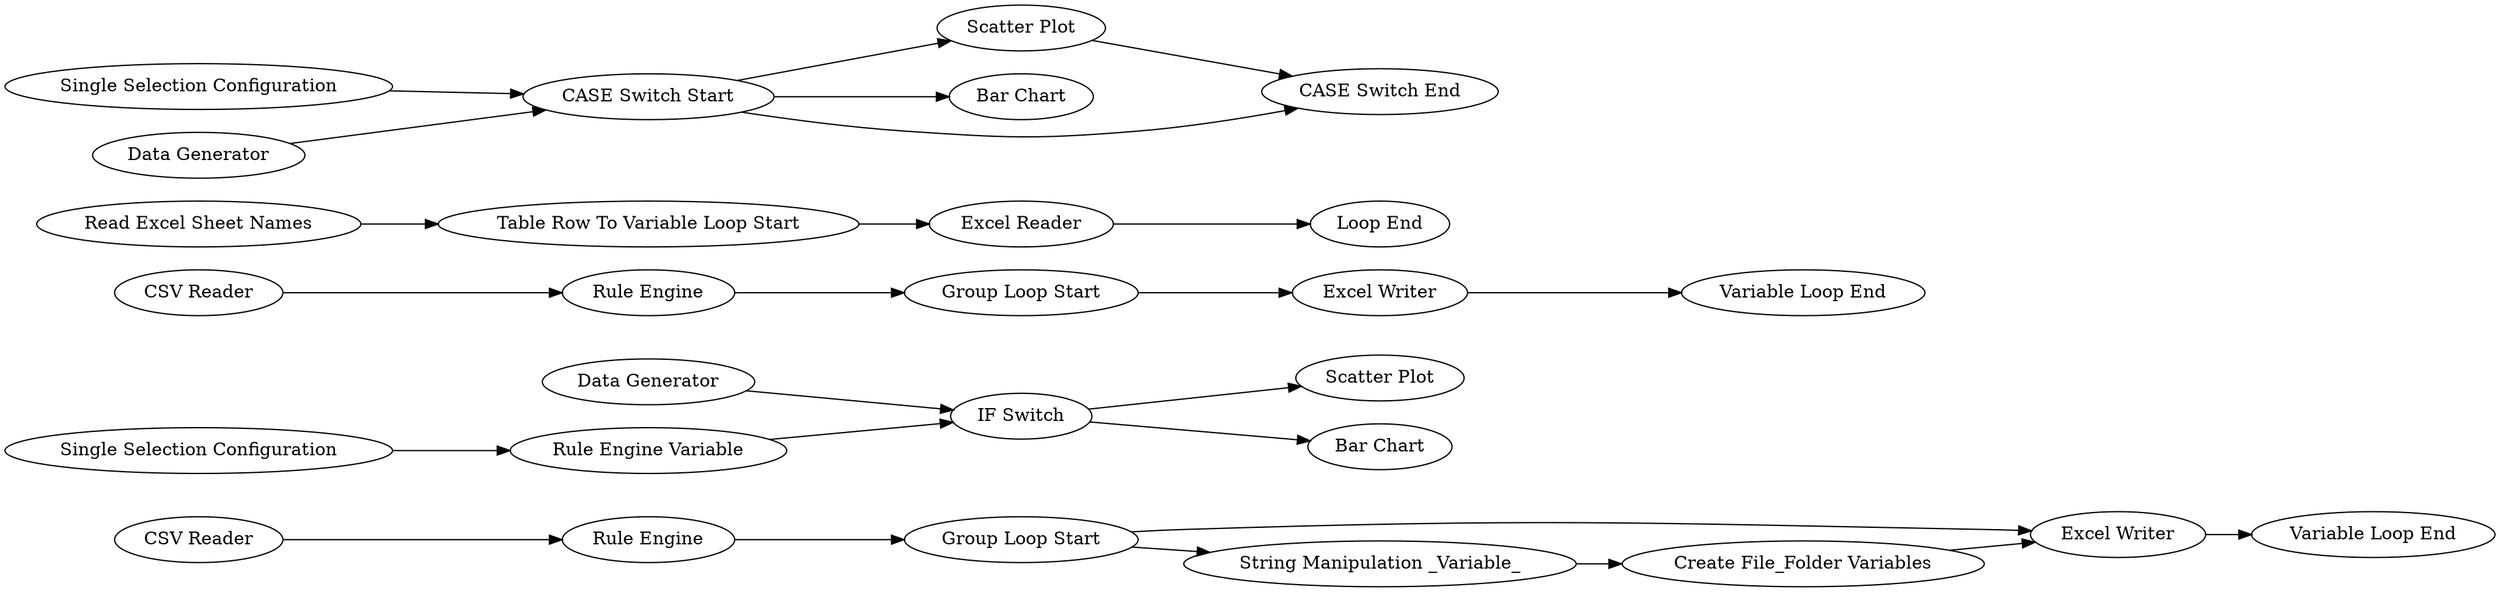 digraph {
	1 [label="CSV Reader"]
	3 [label="Rule Engine"]
	4 [label="Data Generator"]
	5 [label="Scatter Plot"]
	6 [label="Bar Chart"]
	7 [label="Group Loop Start"]
	8 [label="Create File_Folder Variables"]
	9 [label="Excel Writer"]
	10 [label="Variable Loop End"]
	12 [label="Rule Engine"]
	13 [label="CSV Reader"]
	14 [label="Variable Loop End"]
	15 [label="Group Loop Start"]
	16 [label="Excel Writer"]
	17 [label="Read Excel Sheet Names"]
	18 [label="Table Row To Variable Loop Start"]
	20 [label="Excel Reader"]
	21 [label="Loop End"]
	22 [label="Single Selection Configuration"]
	23 [label="IF Switch"]
	24 [label="Rule Engine Variable"]
	25 [label="Single Selection Configuration"]
	26 [label="Scatter Plot"]
	27 [label="Bar Chart"]
	29 [label="Data Generator"]
	30 [label="CASE Switch Start"]
	31 [label="CASE Switch End"]
	40 [label="String Manipulation _Variable_"]
	1 -> 3
	3 -> 7
	4 -> 23
	7 -> 9
	7 -> 40
	8 -> 9
	9 -> 10
	12 -> 15
	13 -> 12
	15 -> 16
	16 -> 14
	17 -> 18
	18 -> 20
	20 -> 21
	22 -> 24
	23 -> 6
	23 -> 5
	24 -> 23
	25 -> 30
	26 -> 31
	29 -> 30
	30 -> 26
	30 -> 27
	30 -> 31
	40 -> 8
	rankdir=LR
}
